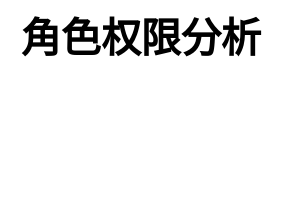 <mxfile version="26.2.15">
  <diagram name="第 1 页" id="5a3VluYAn_7BnjpEd225">
    <mxGraphModel dx="1871" dy="1724" grid="1" gridSize="10" guides="1" tooltips="1" connect="1" arrows="1" fold="1" page="1" pageScale="1" pageWidth="827" pageHeight="1169" math="0" shadow="0">
      <root>
        <mxCell id="0" />
        <mxCell id="1" parent="0" />
        <mxCell id="N_5ZnGhaPb_Z-06tXUdH-1" value="&lt;b&gt;&lt;font style=&quot;font-size: 20px;&quot;&gt;角色权限分析&lt;/font&gt;&lt;/b&gt;&lt;div&gt;&lt;b&gt;&lt;font style=&quot;font-size: 20px;&quot;&gt;&lt;br&gt;&lt;/font&gt;&lt;/b&gt;&lt;/div&gt;&lt;div&gt;&lt;b&gt;&lt;font style=&quot;font-size: 20px;&quot;&gt;&lt;br&gt;&lt;/font&gt;&lt;/b&gt;&lt;/div&gt;&lt;div&gt;&lt;br&gt;&lt;/div&gt;" style="text;html=1;align=center;verticalAlign=middle;resizable=0;points=[];autosize=1;strokeColor=none;fillColor=none;" vertex="1" parent="1">
          <mxGeometry x="-60" y="-20" width="140" height="100" as="geometry" />
        </mxCell>
      </root>
    </mxGraphModel>
  </diagram>
</mxfile>
